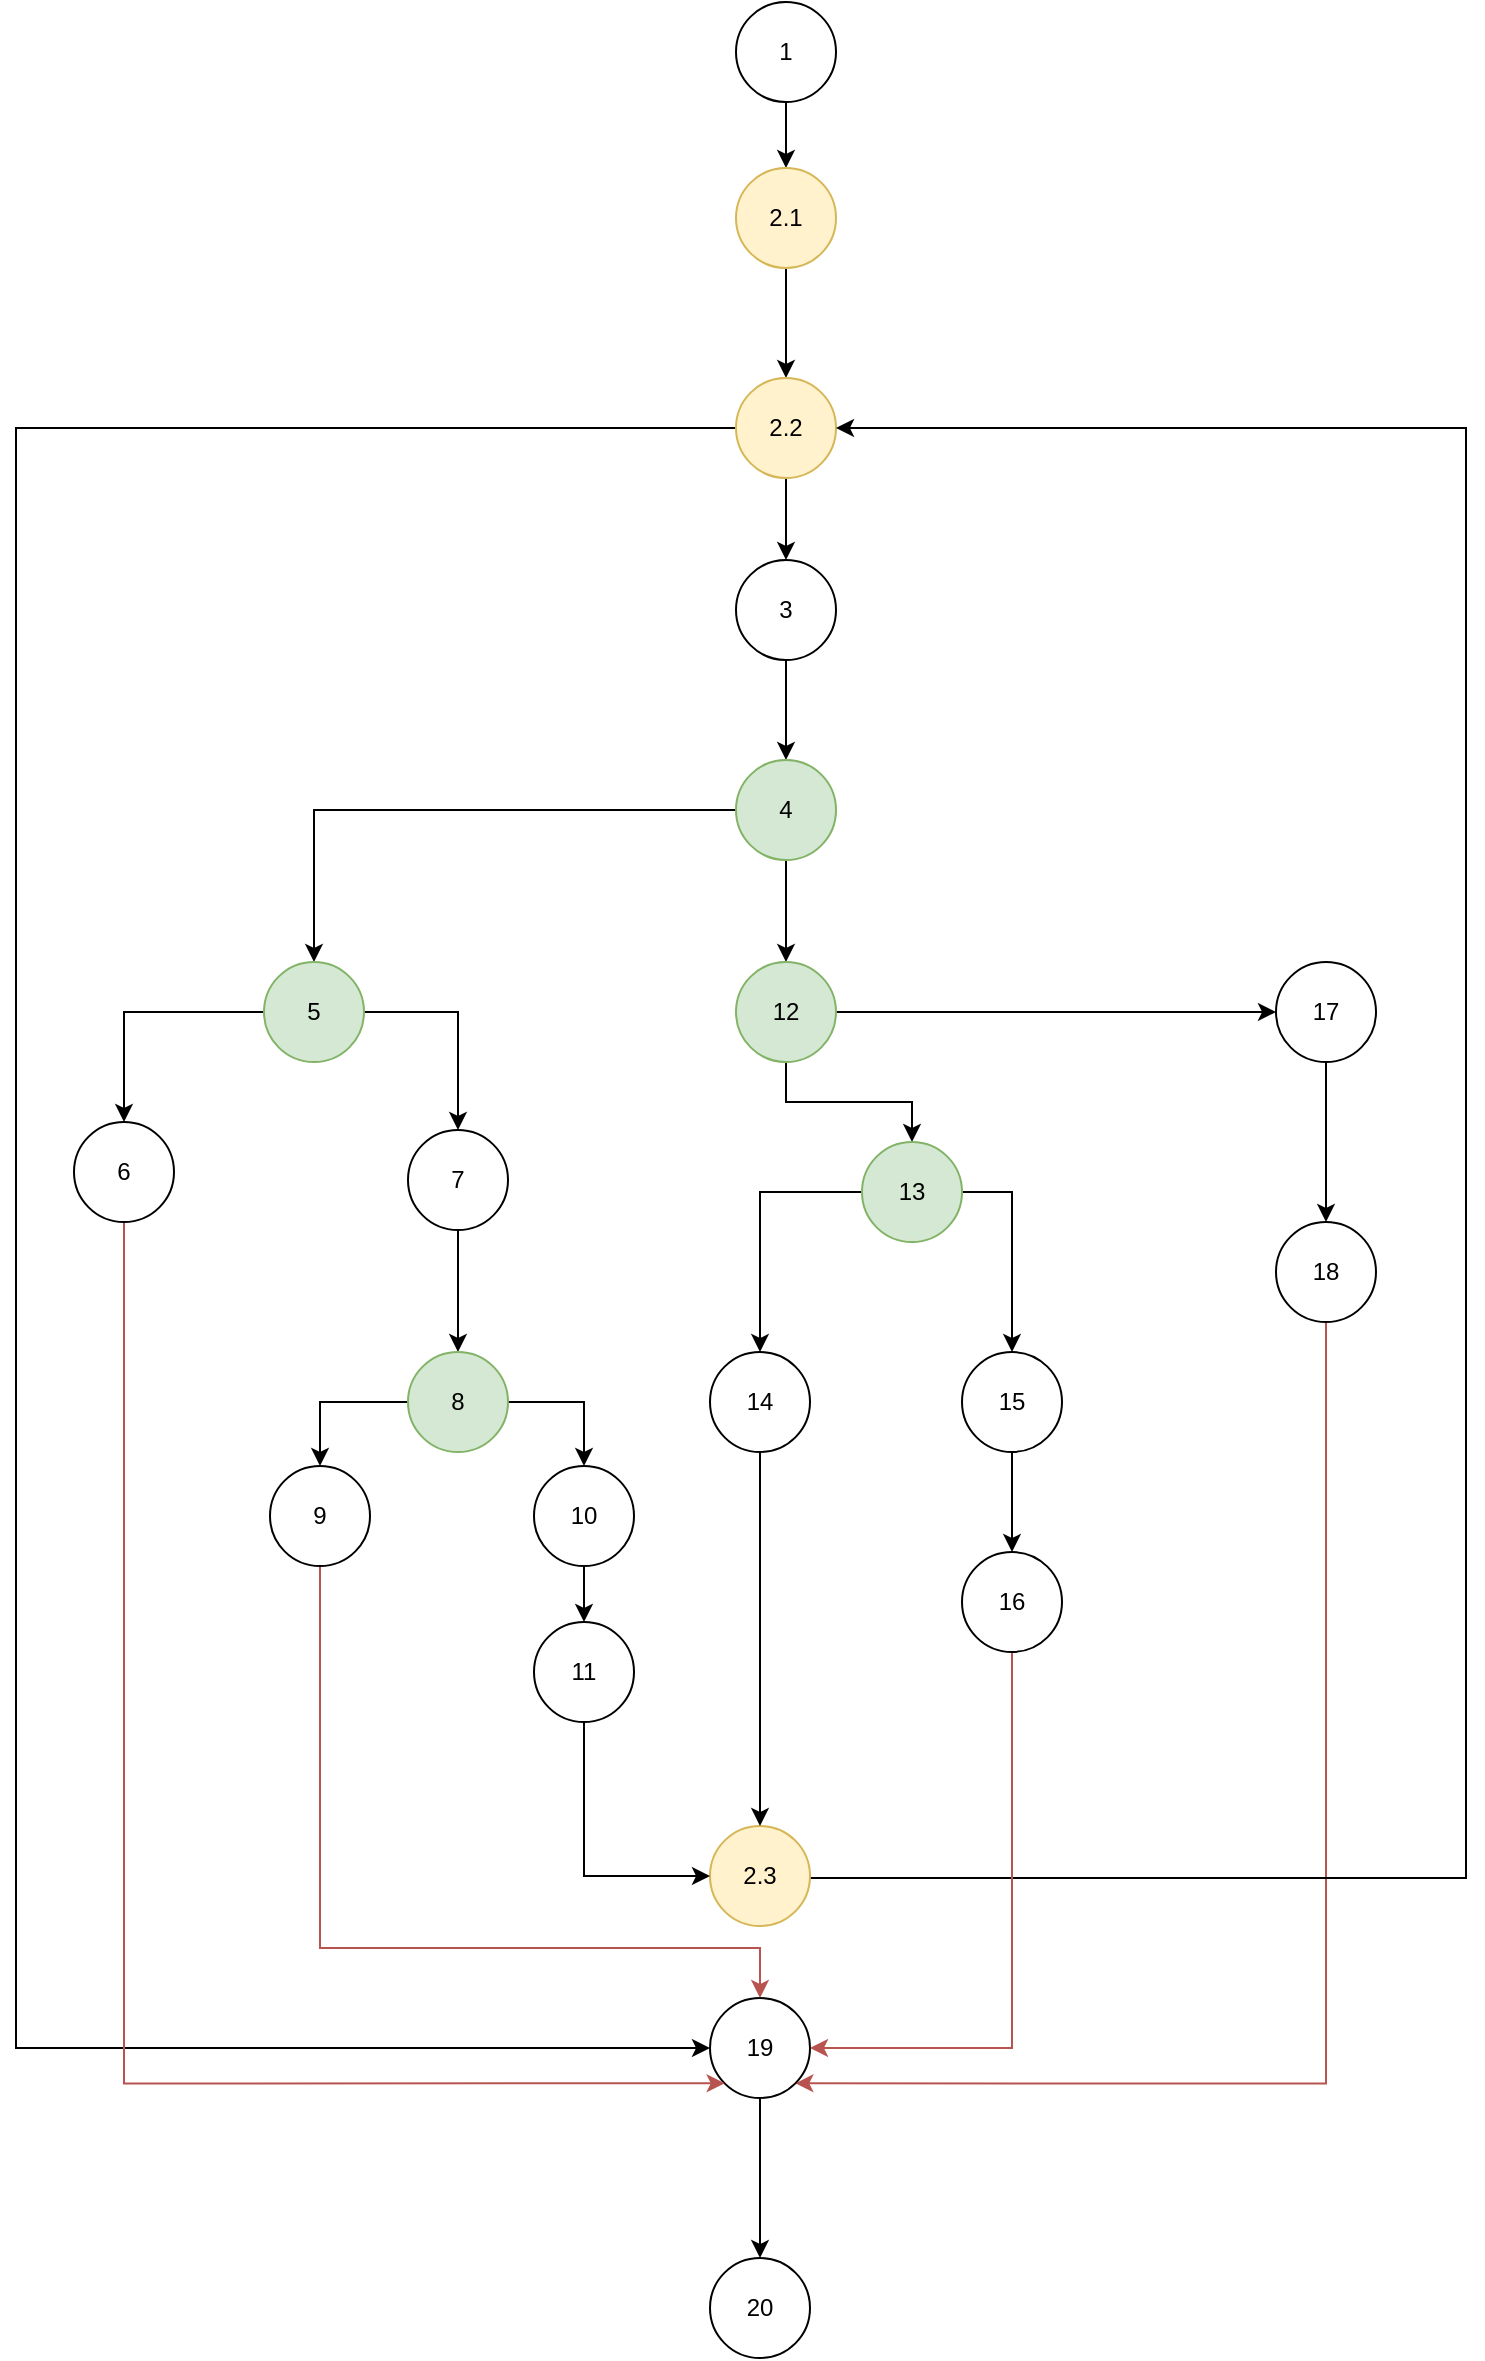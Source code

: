 <mxfile version="13.1.4" type="device"><diagram id="1dapDBJ2oCCxUkJ2tjfj" name="Page-1"><mxGraphModel dx="2334" dy="823" grid="0" gridSize="10" guides="1" tooltips="1" connect="1" arrows="1" fold="1" page="1" pageScale="1" pageWidth="827" pageHeight="1169" math="0" shadow="0"><root><mxCell id="0"/><mxCell id="1" parent="0"/><mxCell id="II8MIJAL1Y4bXdpuAX2p-2" style="edgeStyle=orthogonalEdgeStyle;rounded=0;orthogonalLoop=1;jettySize=auto;html=1;exitX=0.5;exitY=1;exitDx=0;exitDy=0;entryX=0.5;entryY=0;entryDx=0;entryDy=0;" edge="1" parent="1" source="II8MIJAL1Y4bXdpuAX2p-1" target="II8MIJAL1Y4bXdpuAX2p-3"><mxGeometry relative="1" as="geometry"><mxPoint x="318.931" y="492.103" as="targetPoint"/></mxGeometry></mxCell><mxCell id="II8MIJAL1Y4bXdpuAX2p-1" value="1" style="ellipse;whiteSpace=wrap;html=1;" vertex="1" parent="1"><mxGeometry x="294" y="402" width="50" height="50" as="geometry"/></mxCell><mxCell id="II8MIJAL1Y4bXdpuAX2p-15" style="edgeStyle=orthogonalEdgeStyle;rounded=0;orthogonalLoop=1;jettySize=auto;html=1;exitX=0.5;exitY=1;exitDx=0;exitDy=0;entryX=0.5;entryY=0;entryDx=0;entryDy=0;" edge="1" parent="1" source="II8MIJAL1Y4bXdpuAX2p-3" target="II8MIJAL1Y4bXdpuAX2p-14"><mxGeometry relative="1" as="geometry"/></mxCell><mxCell id="II8MIJAL1Y4bXdpuAX2p-3" value="2.1" style="ellipse;whiteSpace=wrap;html=1;fillColor=#fff2cc;strokeColor=#d6b656;" vertex="1" parent="1"><mxGeometry x="294" y="485" width="50" height="50" as="geometry"/></mxCell><mxCell id="II8MIJAL1Y4bXdpuAX2p-9" style="edgeStyle=orthogonalEdgeStyle;rounded=0;orthogonalLoop=1;jettySize=auto;html=1;exitX=0.5;exitY=1;exitDx=0;exitDy=0;entryX=0.5;entryY=0;entryDx=0;entryDy=0;" edge="1" parent="1" source="II8MIJAL1Y4bXdpuAX2p-4" target="II8MIJAL1Y4bXdpuAX2p-5"><mxGeometry relative="1" as="geometry"/></mxCell><mxCell id="II8MIJAL1Y4bXdpuAX2p-4" value="3" style="ellipse;whiteSpace=wrap;html=1;" vertex="1" parent="1"><mxGeometry x="294" y="681" width="50" height="50" as="geometry"/></mxCell><mxCell id="II8MIJAL1Y4bXdpuAX2p-10" style="edgeStyle=orthogonalEdgeStyle;rounded=0;orthogonalLoop=1;jettySize=auto;html=1;exitX=0;exitY=0.5;exitDx=0;exitDy=0;entryX=0.5;entryY=0;entryDx=0;entryDy=0;" edge="1" parent="1" source="II8MIJAL1Y4bXdpuAX2p-5" target="II8MIJAL1Y4bXdpuAX2p-7"><mxGeometry relative="1" as="geometry"/></mxCell><mxCell id="II8MIJAL1Y4bXdpuAX2p-11" style="edgeStyle=orthogonalEdgeStyle;rounded=0;orthogonalLoop=1;jettySize=auto;html=1;exitX=0.5;exitY=1;exitDx=0;exitDy=0;" edge="1" parent="1" source="II8MIJAL1Y4bXdpuAX2p-5" target="II8MIJAL1Y4bXdpuAX2p-8"><mxGeometry relative="1" as="geometry"/></mxCell><mxCell id="II8MIJAL1Y4bXdpuAX2p-5" value="4" style="ellipse;whiteSpace=wrap;html=1;fillColor=#d5e8d4;strokeColor=#82b366;" vertex="1" parent="1"><mxGeometry x="294" y="781" width="50" height="50" as="geometry"/></mxCell><mxCell id="II8MIJAL1Y4bXdpuAX2p-22" style="edgeStyle=orthogonalEdgeStyle;rounded=0;orthogonalLoop=1;jettySize=auto;html=1;exitX=0;exitY=0.5;exitDx=0;exitDy=0;" edge="1" parent="1" source="II8MIJAL1Y4bXdpuAX2p-7" target="II8MIJAL1Y4bXdpuAX2p-20"><mxGeometry relative="1" as="geometry"/></mxCell><mxCell id="II8MIJAL1Y4bXdpuAX2p-23" style="edgeStyle=orthogonalEdgeStyle;rounded=0;orthogonalLoop=1;jettySize=auto;html=1;exitX=1;exitY=0.5;exitDx=0;exitDy=0;entryX=0.5;entryY=0;entryDx=0;entryDy=0;" edge="1" parent="1" source="II8MIJAL1Y4bXdpuAX2p-7" target="II8MIJAL1Y4bXdpuAX2p-21"><mxGeometry relative="1" as="geometry"/></mxCell><mxCell id="II8MIJAL1Y4bXdpuAX2p-7" value="5" style="ellipse;whiteSpace=wrap;html=1;fillColor=#d5e8d4;strokeColor=#82b366;" vertex="1" parent="1"><mxGeometry x="58" y="882" width="50" height="50" as="geometry"/></mxCell><mxCell id="II8MIJAL1Y4bXdpuAX2p-40" style="edgeStyle=orthogonalEdgeStyle;rounded=0;orthogonalLoop=1;jettySize=auto;html=1;exitX=0.5;exitY=1;exitDx=0;exitDy=0;" edge="1" parent="1" source="II8MIJAL1Y4bXdpuAX2p-8" target="II8MIJAL1Y4bXdpuAX2p-39"><mxGeometry relative="1" as="geometry"/></mxCell><mxCell id="II8MIJAL1Y4bXdpuAX2p-59" style="edgeStyle=orthogonalEdgeStyle;rounded=0;orthogonalLoop=1;jettySize=auto;html=1;exitX=1;exitY=0.5;exitDx=0;exitDy=0;entryX=0;entryY=0.5;entryDx=0;entryDy=0;" edge="1" parent="1" source="II8MIJAL1Y4bXdpuAX2p-8" target="II8MIJAL1Y4bXdpuAX2p-12"><mxGeometry relative="1" as="geometry"/></mxCell><mxCell id="II8MIJAL1Y4bXdpuAX2p-8" value="12" style="ellipse;whiteSpace=wrap;html=1;fillColor=#d5e8d4;strokeColor=#82b366;" vertex="1" parent="1"><mxGeometry x="294" y="882" width="50" height="50" as="geometry"/></mxCell><mxCell id="II8MIJAL1Y4bXdpuAX2p-53" value="" style="edgeStyle=orthogonalEdgeStyle;rounded=0;orthogonalLoop=1;jettySize=auto;html=1;" edge="1" parent="1" source="II8MIJAL1Y4bXdpuAX2p-12" target="II8MIJAL1Y4bXdpuAX2p-52"><mxGeometry relative="1" as="geometry"/></mxCell><mxCell id="II8MIJAL1Y4bXdpuAX2p-12" value="17" style="ellipse;whiteSpace=wrap;html=1;" vertex="1" parent="1"><mxGeometry x="564" y="882" width="50" height="50" as="geometry"/></mxCell><mxCell id="II8MIJAL1Y4bXdpuAX2p-54" style="edgeStyle=orthogonalEdgeStyle;rounded=0;orthogonalLoop=1;jettySize=auto;html=1;exitX=0.5;exitY=1;exitDx=0;exitDy=0;entryX=1;entryY=1;entryDx=0;entryDy=0;fillColor=#f8cecc;strokeColor=#b85450;" edge="1" parent="1" source="II8MIJAL1Y4bXdpuAX2p-52" target="II8MIJAL1Y4bXdpuAX2p-18"><mxGeometry relative="1" as="geometry"><Array as="points"><mxPoint x="589" y="1443"/></Array></mxGeometry></mxCell><mxCell id="II8MIJAL1Y4bXdpuAX2p-52" value="18" style="ellipse;whiteSpace=wrap;html=1;" vertex="1" parent="1"><mxGeometry x="564" y="1012" width="50" height="50" as="geometry"/></mxCell><mxCell id="II8MIJAL1Y4bXdpuAX2p-16" style="edgeStyle=orthogonalEdgeStyle;rounded=0;orthogonalLoop=1;jettySize=auto;html=1;exitX=0.5;exitY=1;exitDx=0;exitDy=0;entryX=0.5;entryY=0;entryDx=0;entryDy=0;" edge="1" parent="1" source="II8MIJAL1Y4bXdpuAX2p-14" target="II8MIJAL1Y4bXdpuAX2p-4"><mxGeometry relative="1" as="geometry"/></mxCell><mxCell id="II8MIJAL1Y4bXdpuAX2p-19" style="edgeStyle=orthogonalEdgeStyle;rounded=0;orthogonalLoop=1;jettySize=auto;html=1;exitX=1;exitY=0.5;exitDx=0;exitDy=0;entryX=0;entryY=0.5;entryDx=0;entryDy=0;" edge="1" parent="1" source="II8MIJAL1Y4bXdpuAX2p-14" target="II8MIJAL1Y4bXdpuAX2p-18"><mxGeometry relative="1" as="geometry"><Array as="points"><mxPoint x="-66" y="615"/><mxPoint x="-66" y="1425"/></Array></mxGeometry></mxCell><mxCell id="II8MIJAL1Y4bXdpuAX2p-14" value="2.2" style="ellipse;whiteSpace=wrap;html=1;fillColor=#fff2cc;strokeColor=#d6b656;" vertex="1" parent="1"><mxGeometry x="294" y="590" width="50" height="50" as="geometry"/></mxCell><mxCell id="II8MIJAL1Y4bXdpuAX2p-57" value="" style="edgeStyle=orthogonalEdgeStyle;rounded=0;orthogonalLoop=1;jettySize=auto;html=1;" edge="1" parent="1" source="II8MIJAL1Y4bXdpuAX2p-18" target="II8MIJAL1Y4bXdpuAX2p-56"><mxGeometry relative="1" as="geometry"/></mxCell><mxCell id="II8MIJAL1Y4bXdpuAX2p-18" value="19" style="ellipse;whiteSpace=wrap;html=1;" vertex="1" parent="1"><mxGeometry x="281" y="1400" width="50" height="50" as="geometry"/></mxCell><mxCell id="II8MIJAL1Y4bXdpuAX2p-56" value="20" style="ellipse;whiteSpace=wrap;html=1;" vertex="1" parent="1"><mxGeometry x="281" y="1530" width="50" height="50" as="geometry"/></mxCell><mxCell id="II8MIJAL1Y4bXdpuAX2p-55" style="edgeStyle=orthogonalEdgeStyle;rounded=0;orthogonalLoop=1;jettySize=auto;html=1;exitX=0.5;exitY=1;exitDx=0;exitDy=0;entryX=0;entryY=1;entryDx=0;entryDy=0;fillColor=#f8cecc;strokeColor=#b85450;" edge="1" parent="1" source="II8MIJAL1Y4bXdpuAX2p-20" target="II8MIJAL1Y4bXdpuAX2p-18"><mxGeometry relative="1" as="geometry"><Array as="points"><mxPoint x="-12" y="1443"/></Array></mxGeometry></mxCell><mxCell id="II8MIJAL1Y4bXdpuAX2p-20" value="6" style="ellipse;whiteSpace=wrap;html=1;" vertex="1" parent="1"><mxGeometry x="-37" y="962" width="50" height="50" as="geometry"/></mxCell><mxCell id="II8MIJAL1Y4bXdpuAX2p-29" style="edgeStyle=orthogonalEdgeStyle;rounded=0;orthogonalLoop=1;jettySize=auto;html=1;exitX=0.5;exitY=1;exitDx=0;exitDy=0;entryX=0.5;entryY=0;entryDx=0;entryDy=0;" edge="1" parent="1" source="II8MIJAL1Y4bXdpuAX2p-21" target="II8MIJAL1Y4bXdpuAX2p-28"><mxGeometry relative="1" as="geometry"/></mxCell><mxCell id="II8MIJAL1Y4bXdpuAX2p-21" value="7" style="ellipse;whiteSpace=wrap;html=1;" vertex="1" parent="1"><mxGeometry x="130" y="966" width="50" height="50" as="geometry"/></mxCell><mxCell id="II8MIJAL1Y4bXdpuAX2p-26" style="edgeStyle=orthogonalEdgeStyle;rounded=0;orthogonalLoop=1;jettySize=auto;html=1;exitX=1;exitY=0.5;exitDx=0;exitDy=0;entryX=1;entryY=0.5;entryDx=0;entryDy=0;" edge="1" parent="1" source="II8MIJAL1Y4bXdpuAX2p-24" target="II8MIJAL1Y4bXdpuAX2p-14"><mxGeometry relative="1" as="geometry"><Array as="points"><mxPoint x="659" y="1340"/><mxPoint x="659" y="615"/></Array></mxGeometry></mxCell><mxCell id="II8MIJAL1Y4bXdpuAX2p-24" value="2.3" style="ellipse;whiteSpace=wrap;html=1;fillColor=#fff2cc;strokeColor=#d6b656;" vertex="1" parent="1"><mxGeometry x="281" y="1314" width="50" height="50" as="geometry"/></mxCell><mxCell id="II8MIJAL1Y4bXdpuAX2p-33" style="edgeStyle=orthogonalEdgeStyle;rounded=0;orthogonalLoop=1;jettySize=auto;html=1;exitX=0;exitY=0.5;exitDx=0;exitDy=0;entryX=0.5;entryY=0;entryDx=0;entryDy=0;" edge="1" parent="1" source="II8MIJAL1Y4bXdpuAX2p-28" target="II8MIJAL1Y4bXdpuAX2p-31"><mxGeometry relative="1" as="geometry"/></mxCell><mxCell id="II8MIJAL1Y4bXdpuAX2p-34" style="edgeStyle=orthogonalEdgeStyle;rounded=0;orthogonalLoop=1;jettySize=auto;html=1;exitX=1;exitY=0.5;exitDx=0;exitDy=0;entryX=0.5;entryY=0;entryDx=0;entryDy=0;" edge="1" parent="1" source="II8MIJAL1Y4bXdpuAX2p-28" target="II8MIJAL1Y4bXdpuAX2p-32"><mxGeometry relative="1" as="geometry"/></mxCell><mxCell id="II8MIJAL1Y4bXdpuAX2p-28" value="8" style="ellipse;whiteSpace=wrap;html=1;fillColor=#d5e8d4;strokeColor=#82b366;" vertex="1" parent="1"><mxGeometry x="130" y="1077" width="50" height="50" as="geometry"/></mxCell><mxCell id="II8MIJAL1Y4bXdpuAX2p-35" style="edgeStyle=orthogonalEdgeStyle;rounded=0;orthogonalLoop=1;jettySize=auto;html=1;exitX=0.5;exitY=1;exitDx=0;exitDy=0;entryX=0.5;entryY=0;entryDx=0;entryDy=0;fillColor=#f8cecc;strokeColor=#b85450;" edge="1" parent="1" source="II8MIJAL1Y4bXdpuAX2p-31" target="II8MIJAL1Y4bXdpuAX2p-18"><mxGeometry relative="1" as="geometry"><Array as="points"><mxPoint x="86" y="1375"/><mxPoint x="306" y="1375"/></Array></mxGeometry></mxCell><mxCell id="II8MIJAL1Y4bXdpuAX2p-31" value="9" style="ellipse;whiteSpace=wrap;html=1;" vertex="1" parent="1"><mxGeometry x="61" y="1134" width="50" height="50" as="geometry"/></mxCell><mxCell id="II8MIJAL1Y4bXdpuAX2p-37" style="edgeStyle=orthogonalEdgeStyle;rounded=0;orthogonalLoop=1;jettySize=auto;html=1;exitX=0.5;exitY=1;exitDx=0;exitDy=0;entryX=0.5;entryY=0;entryDx=0;entryDy=0;" edge="1" parent="1" source="II8MIJAL1Y4bXdpuAX2p-32" target="II8MIJAL1Y4bXdpuAX2p-36"><mxGeometry relative="1" as="geometry"/></mxCell><mxCell id="II8MIJAL1Y4bXdpuAX2p-32" value="10" style="ellipse;whiteSpace=wrap;html=1;" vertex="1" parent="1"><mxGeometry x="193" y="1134" width="50" height="50" as="geometry"/></mxCell><mxCell id="II8MIJAL1Y4bXdpuAX2p-38" style="edgeStyle=orthogonalEdgeStyle;rounded=0;orthogonalLoop=1;jettySize=auto;html=1;exitX=0.5;exitY=1;exitDx=0;exitDy=0;entryX=0;entryY=0.5;entryDx=0;entryDy=0;" edge="1" parent="1" source="II8MIJAL1Y4bXdpuAX2p-36" target="II8MIJAL1Y4bXdpuAX2p-24"><mxGeometry relative="1" as="geometry"/></mxCell><mxCell id="II8MIJAL1Y4bXdpuAX2p-36" value="11" style="ellipse;whiteSpace=wrap;html=1;" vertex="1" parent="1"><mxGeometry x="193" y="1212" width="50" height="50" as="geometry"/></mxCell><mxCell id="II8MIJAL1Y4bXdpuAX2p-45" style="edgeStyle=orthogonalEdgeStyle;rounded=0;orthogonalLoop=1;jettySize=auto;html=1;exitX=0;exitY=0.5;exitDx=0;exitDy=0;" edge="1" parent="1" source="II8MIJAL1Y4bXdpuAX2p-39" target="II8MIJAL1Y4bXdpuAX2p-41"><mxGeometry relative="1" as="geometry"/></mxCell><mxCell id="II8MIJAL1Y4bXdpuAX2p-46" style="edgeStyle=orthogonalEdgeStyle;rounded=0;orthogonalLoop=1;jettySize=auto;html=1;exitX=1;exitY=0.5;exitDx=0;exitDy=0;" edge="1" parent="1" source="II8MIJAL1Y4bXdpuAX2p-39" target="II8MIJAL1Y4bXdpuAX2p-42"><mxGeometry relative="1" as="geometry"/></mxCell><mxCell id="II8MIJAL1Y4bXdpuAX2p-39" value="13" style="ellipse;whiteSpace=wrap;html=1;fillColor=#d5e8d4;strokeColor=#82b366;" vertex="1" parent="1"><mxGeometry x="357" y="972" width="50" height="50" as="geometry"/></mxCell><mxCell id="II8MIJAL1Y4bXdpuAX2p-47" style="edgeStyle=orthogonalEdgeStyle;rounded=0;orthogonalLoop=1;jettySize=auto;html=1;exitX=0.5;exitY=1;exitDx=0;exitDy=0;entryX=0.5;entryY=0;entryDx=0;entryDy=0;" edge="1" parent="1" source="II8MIJAL1Y4bXdpuAX2p-41" target="II8MIJAL1Y4bXdpuAX2p-24"><mxGeometry relative="1" as="geometry"><Array as="points"><mxPoint x="306" y="1127"/></Array></mxGeometry></mxCell><mxCell id="II8MIJAL1Y4bXdpuAX2p-41" value="14" style="ellipse;whiteSpace=wrap;html=1;" vertex="1" parent="1"><mxGeometry x="281" y="1077" width="50" height="50" as="geometry"/></mxCell><mxCell id="II8MIJAL1Y4bXdpuAX2p-50" value="" style="edgeStyle=orthogonalEdgeStyle;rounded=0;orthogonalLoop=1;jettySize=auto;html=1;" edge="1" parent="1" source="II8MIJAL1Y4bXdpuAX2p-42" target="II8MIJAL1Y4bXdpuAX2p-49"><mxGeometry relative="1" as="geometry"/></mxCell><mxCell id="II8MIJAL1Y4bXdpuAX2p-42" value="15" style="ellipse;whiteSpace=wrap;html=1;" vertex="1" parent="1"><mxGeometry x="407" y="1077" width="50" height="50" as="geometry"/></mxCell><mxCell id="II8MIJAL1Y4bXdpuAX2p-51" style="edgeStyle=orthogonalEdgeStyle;rounded=0;orthogonalLoop=1;jettySize=auto;html=1;exitX=0.5;exitY=1;exitDx=0;exitDy=0;entryX=1;entryY=0.5;entryDx=0;entryDy=0;fillColor=#f8cecc;strokeColor=#b85450;" edge="1" parent="1" source="II8MIJAL1Y4bXdpuAX2p-49" target="II8MIJAL1Y4bXdpuAX2p-18"><mxGeometry relative="1" as="geometry"><Array as="points"><mxPoint x="432" y="1425"/></Array></mxGeometry></mxCell><mxCell id="II8MIJAL1Y4bXdpuAX2p-49" value="16" style="ellipse;whiteSpace=wrap;html=1;" vertex="1" parent="1"><mxGeometry x="407" y="1177" width="50" height="50" as="geometry"/></mxCell></root></mxGraphModel></diagram></mxfile>